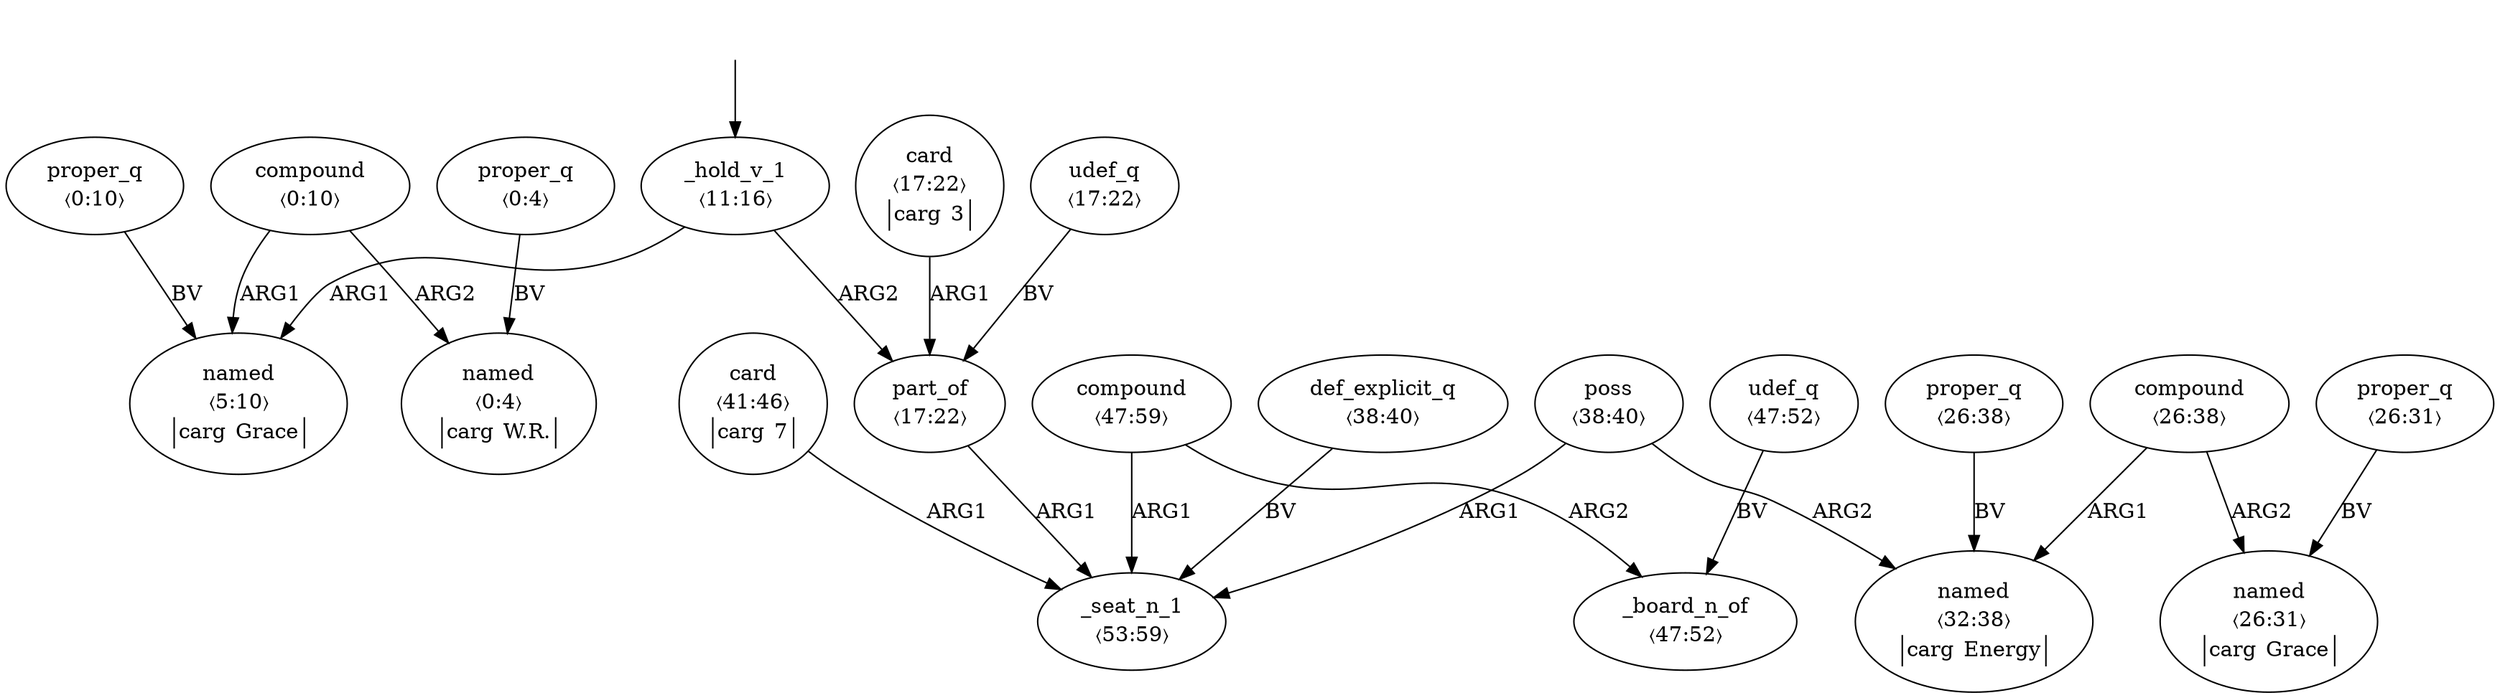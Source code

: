 digraph "20005003" {
  top [ style=invis ];
  top -> 5;
  0 [ label=<<table align="center" border="0" cellspacing="0"><tr><td colspan="2">proper_q</td></tr><tr><td colspan="2">〈0:10〉</td></tr></table>> ];
  1 [ label=<<table align="center" border="0" cellspacing="0"><tr><td colspan="2">compound</td></tr><tr><td colspan="2">〈0:10〉</td></tr></table>> ];
  2 [ label=<<table align="center" border="0" cellspacing="0"><tr><td colspan="2">proper_q</td></tr><tr><td colspan="2">〈0:4〉</td></tr></table>> ];
  3 [ label=<<table align="center" border="0" cellspacing="0"><tr><td colspan="2">named</td></tr><tr><td colspan="2">〈0:4〉</td></tr><tr><td sides="l" border="1" align="left">carg</td><td sides="r" border="1" align="left">W.R.</td></tr></table>> ];
  4 [ label=<<table align="center" border="0" cellspacing="0"><tr><td colspan="2">named</td></tr><tr><td colspan="2">〈5:10〉</td></tr><tr><td sides="l" border="1" align="left">carg</td><td sides="r" border="1" align="left">Grace</td></tr></table>> ];
  5 [ label=<<table align="center" border="0" cellspacing="0"><tr><td colspan="2">_hold_v_1</td></tr><tr><td colspan="2">〈11:16〉</td></tr></table>> ];
  6 [ label=<<table align="center" border="0" cellspacing="0"><tr><td colspan="2">part_of</td></tr><tr><td colspan="2">〈17:22〉</td></tr></table>> ];
  7 [ label=<<table align="center" border="0" cellspacing="0"><tr><td colspan="2">udef_q</td></tr><tr><td colspan="2">〈17:22〉</td></tr></table>> ];
  8 [ label=<<table align="center" border="0" cellspacing="0"><tr><td colspan="2">card</td></tr><tr><td colspan="2">〈17:22〉</td></tr><tr><td sides="l" border="1" align="left">carg</td><td sides="r" border="1" align="left">3</td></tr></table>> ];
  9 [ label=<<table align="center" border="0" cellspacing="0"><tr><td colspan="2">proper_q</td></tr><tr><td colspan="2">〈26:38〉</td></tr></table>> ];
  10 [ label=<<table align="center" border="0" cellspacing="0"><tr><td colspan="2">compound</td></tr><tr><td colspan="2">〈26:38〉</td></tr></table>> ];
  11 [ label=<<table align="center" border="0" cellspacing="0"><tr><td colspan="2">proper_q</td></tr><tr><td colspan="2">〈26:31〉</td></tr></table>> ];
  12 [ label=<<table align="center" border="0" cellspacing="0"><tr><td colspan="2">named</td></tr><tr><td colspan="2">〈26:31〉</td></tr><tr><td sides="l" border="1" align="left">carg</td><td sides="r" border="1" align="left">Grace</td></tr></table>> ];
  13 [ label=<<table align="center" border="0" cellspacing="0"><tr><td colspan="2">named</td></tr><tr><td colspan="2">〈32:38〉</td></tr><tr><td sides="l" border="1" align="left">carg</td><td sides="r" border="1" align="left">Energy</td></tr></table>> ];
  14 [ label=<<table align="center" border="0" cellspacing="0"><tr><td colspan="2">def_explicit_q</td></tr><tr><td colspan="2">〈38:40〉</td></tr></table>> ];
  15 [ label=<<table align="center" border="0" cellspacing="0"><tr><td colspan="2">poss</td></tr><tr><td colspan="2">〈38:40〉</td></tr></table>> ];
  16 [ label=<<table align="center" border="0" cellspacing="0"><tr><td colspan="2">card</td></tr><tr><td colspan="2">〈41:46〉</td></tr><tr><td sides="l" border="1" align="left">carg</td><td sides="r" border="1" align="left">7</td></tr></table>> ];
  17 [ label=<<table align="center" border="0" cellspacing="0"><tr><td colspan="2">compound</td></tr><tr><td colspan="2">〈47:59〉</td></tr></table>> ];
  18 [ label=<<table align="center" border="0" cellspacing="0"><tr><td colspan="2">udef_q</td></tr><tr><td colspan="2">〈47:52〉</td></tr></table>> ];
  19 [ label=<<table align="center" border="0" cellspacing="0"><tr><td colspan="2">_board_n_of</td></tr><tr><td colspan="2">〈47:52〉</td></tr></table>> ];
  20 [ label=<<table align="center" border="0" cellspacing="0"><tr><td colspan="2">_seat_n_1</td></tr><tr><td colspan="2">〈53:59〉</td></tr></table>> ];
  14 -> 20 [ label="BV" ];
  5 -> 6 [ label="ARG2" ];
  15 -> 13 [ label="ARG2" ];
  17 -> 19 [ label="ARG2" ];
  18 -> 19 [ label="BV" ];
  10 -> 13 [ label="ARG1" ];
  9 -> 13 [ label="BV" ];
  6 -> 20 [ label="ARG1" ];
  15 -> 20 [ label="ARG1" ];
  8 -> 6 [ label="ARG1" ];
  16 -> 20 [ label="ARG1" ];
  17 -> 20 [ label="ARG1" ];
  10 -> 12 [ label="ARG2" ];
  5 -> 4 [ label="ARG1" ];
  0 -> 4 [ label="BV" ];
  7 -> 6 [ label="BV" ];
  1 -> 3 [ label="ARG2" ];
  11 -> 12 [ label="BV" ];
  2 -> 3 [ label="BV" ];
  1 -> 4 [ label="ARG1" ];
}

